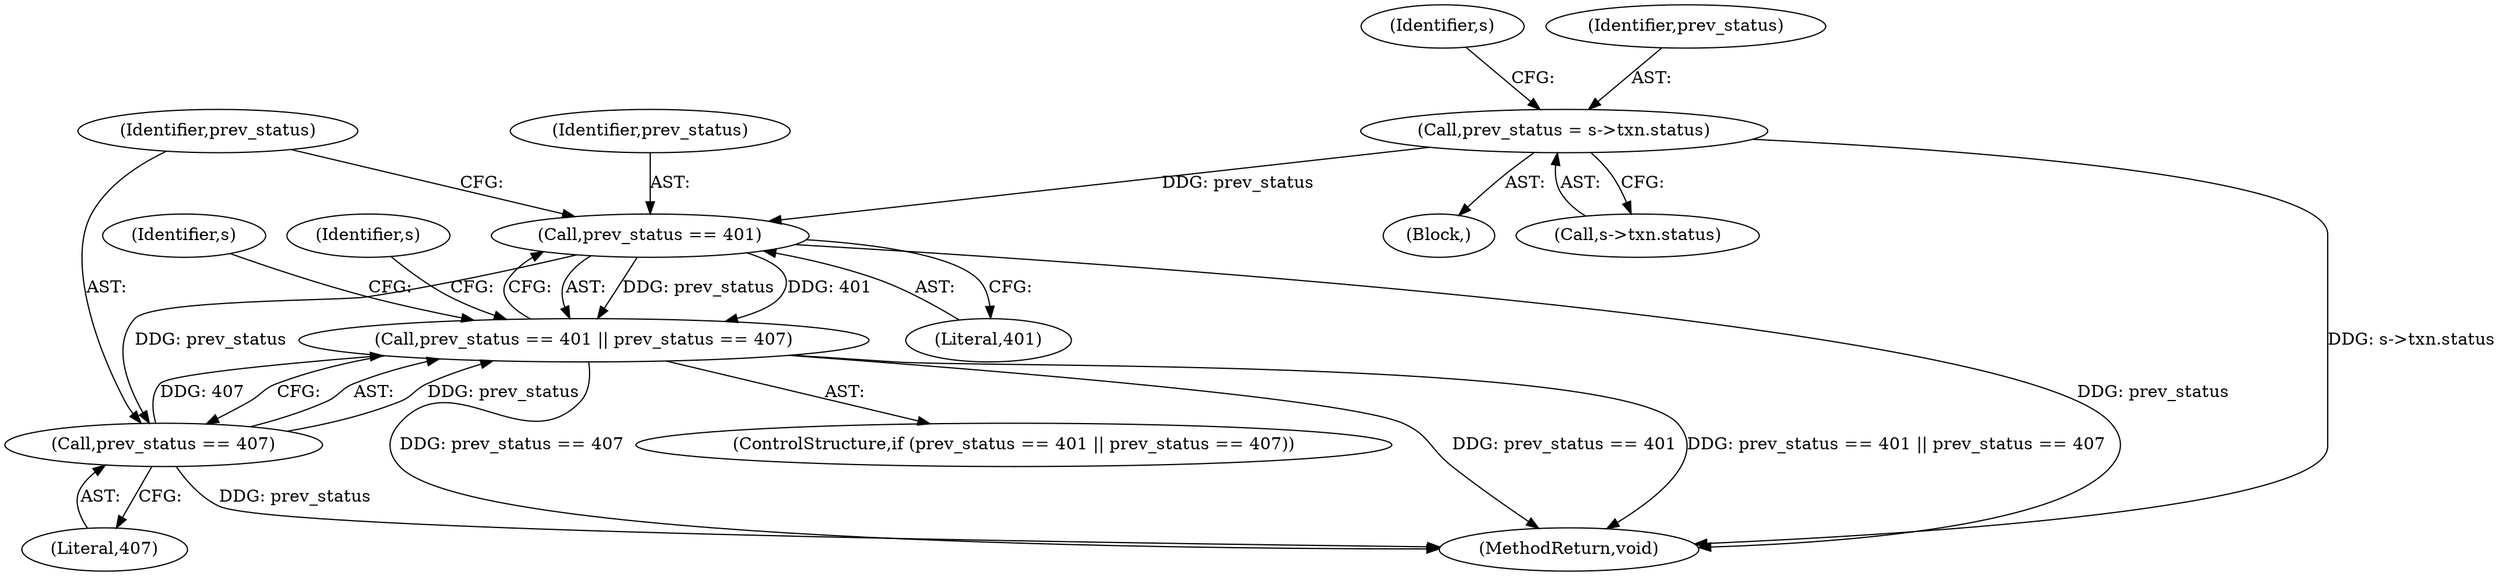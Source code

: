 digraph "0_haproxy_b4d05093bc89f71377230228007e69a1434c1a0c@pointer" {
"1000120" [label="(Call,prev_status = s->txn.status)"];
"1000739" [label="(Call,prev_status == 401)"];
"1000738" [label="(Call,prev_status == 401 || prev_status == 407)"];
"1000742" [label="(Call,prev_status == 407)"];
"1000133" [label="(Identifier,s)"];
"1000739" [label="(Call,prev_status == 401)"];
"1000757" [label="(Identifier,s)"];
"1000741" [label="(Literal,401)"];
"1000122" [label="(Call,s->txn.status)"];
"1000899" [label="(MethodReturn,void)"];
"1000749" [label="(Identifier,s)"];
"1000121" [label="(Identifier,prev_status)"];
"1000118" [label="(Block,)"];
"1000738" [label="(Call,prev_status == 401 || prev_status == 407)"];
"1000744" [label="(Literal,407)"];
"1000737" [label="(ControlStructure,if (prev_status == 401 || prev_status == 407))"];
"1000742" [label="(Call,prev_status == 407)"];
"1000743" [label="(Identifier,prev_status)"];
"1000740" [label="(Identifier,prev_status)"];
"1000120" [label="(Call,prev_status = s->txn.status)"];
"1000120" -> "1000118"  [label="AST: "];
"1000120" -> "1000122"  [label="CFG: "];
"1000121" -> "1000120"  [label="AST: "];
"1000122" -> "1000120"  [label="AST: "];
"1000133" -> "1000120"  [label="CFG: "];
"1000120" -> "1000899"  [label="DDG: s->txn.status"];
"1000120" -> "1000739"  [label="DDG: prev_status"];
"1000739" -> "1000738"  [label="AST: "];
"1000739" -> "1000741"  [label="CFG: "];
"1000740" -> "1000739"  [label="AST: "];
"1000741" -> "1000739"  [label="AST: "];
"1000743" -> "1000739"  [label="CFG: "];
"1000738" -> "1000739"  [label="CFG: "];
"1000739" -> "1000899"  [label="DDG: prev_status"];
"1000739" -> "1000738"  [label="DDG: prev_status"];
"1000739" -> "1000738"  [label="DDG: 401"];
"1000739" -> "1000742"  [label="DDG: prev_status"];
"1000738" -> "1000737"  [label="AST: "];
"1000738" -> "1000742"  [label="CFG: "];
"1000742" -> "1000738"  [label="AST: "];
"1000749" -> "1000738"  [label="CFG: "];
"1000757" -> "1000738"  [label="CFG: "];
"1000738" -> "1000899"  [label="DDG: prev_status == 407"];
"1000738" -> "1000899"  [label="DDG: prev_status == 401"];
"1000738" -> "1000899"  [label="DDG: prev_status == 401 || prev_status == 407"];
"1000742" -> "1000738"  [label="DDG: prev_status"];
"1000742" -> "1000738"  [label="DDG: 407"];
"1000742" -> "1000744"  [label="CFG: "];
"1000743" -> "1000742"  [label="AST: "];
"1000744" -> "1000742"  [label="AST: "];
"1000742" -> "1000899"  [label="DDG: prev_status"];
}

